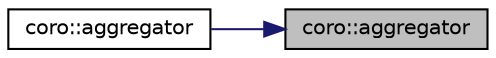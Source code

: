 digraph "coro::aggregator"
{
 // LATEX_PDF_SIZE
  edge [fontname="Helvetica",fontsize="10",labelfontname="Helvetica",labelfontsize="10"];
  node [fontname="Helvetica",fontsize="10",shape=record];
  rankdir="RL";
  Node1 [label="coro::aggregator",height=0.2,width=0.4,color="black", fillcolor="grey75", style="filled", fontcolor="black",tooltip="Construct generator which aggregates results of multiple generators."];
  Node1 -> Node2 [dir="back",color="midnightblue",fontsize="10",style="solid",fontname="Helvetica"];
  Node2 [label="coro::aggregator",height=0.2,width=0.4,color="black", fillcolor="white", style="filled",URL="$group__tools_gaaab2245d8eb8ac8b8df848532ddfc497.html#gaaab2245d8eb8ac8b8df848532ddfc497",tooltip="Construct generator which aggregates results of multiple generators."];
}

